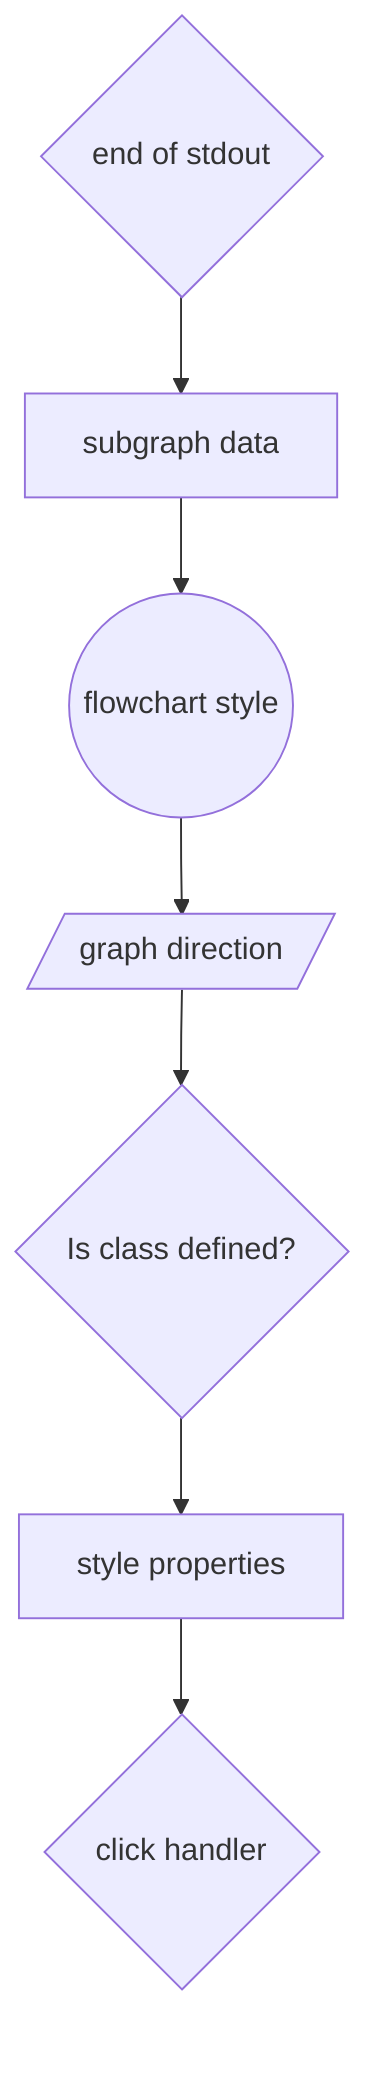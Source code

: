 flowchart TD
    A{end of stdout}
    B[subgraph data]
    C((flowchart style))
    D[/graph direction/]
    E{Is class defined?}
    F[style properties]
    G{click handler}

    A --> B
    B --> C
    C --> D
    D --> E
    E --> F
    F --> G